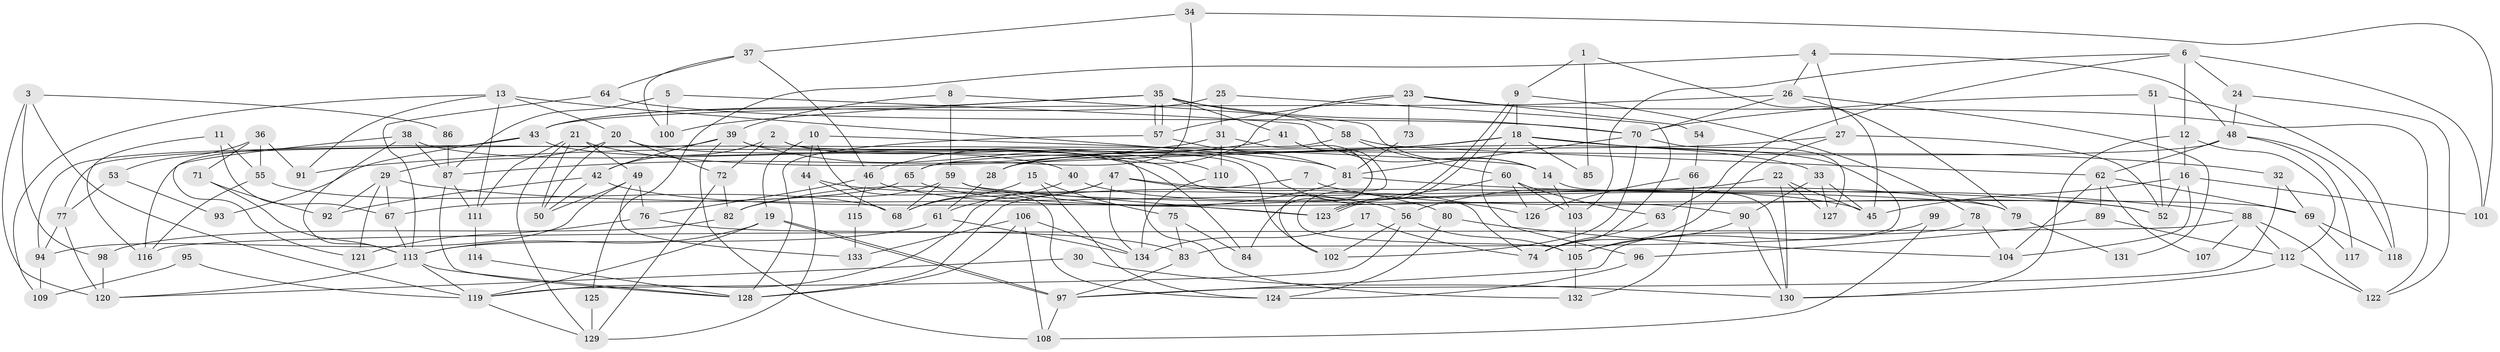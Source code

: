 // Generated by graph-tools (version 1.1) at 2025/15/03/09/25 04:15:20]
// undirected, 134 vertices, 268 edges
graph export_dot {
graph [start="1"]
  node [color=gray90,style=filled];
  1;
  2;
  3;
  4;
  5;
  6;
  7;
  8;
  9;
  10;
  11;
  12;
  13;
  14;
  15;
  16;
  17;
  18;
  19;
  20;
  21;
  22;
  23;
  24;
  25;
  26;
  27;
  28;
  29;
  30;
  31;
  32;
  33;
  34;
  35;
  36;
  37;
  38;
  39;
  40;
  41;
  42;
  43;
  44;
  45;
  46;
  47;
  48;
  49;
  50;
  51;
  52;
  53;
  54;
  55;
  56;
  57;
  58;
  59;
  60;
  61;
  62;
  63;
  64;
  65;
  66;
  67;
  68;
  69;
  70;
  71;
  72;
  73;
  74;
  75;
  76;
  77;
  78;
  79;
  80;
  81;
  82;
  83;
  84;
  85;
  86;
  87;
  88;
  89;
  90;
  91;
  92;
  93;
  94;
  95;
  96;
  97;
  98;
  99;
  100;
  101;
  102;
  103;
  104;
  105;
  106;
  107;
  108;
  109;
  110;
  111;
  112;
  113;
  114;
  115;
  116;
  117;
  118;
  119;
  120;
  121;
  122;
  123;
  124;
  125;
  126;
  127;
  128;
  129;
  130;
  131;
  132;
  133;
  134;
  1 -- 45;
  1 -- 9;
  1 -- 85;
  2 -- 102;
  2 -- 72;
  2 -- 42;
  2 -- 126;
  3 -- 98;
  3 -- 119;
  3 -- 86;
  3 -- 120;
  4 -- 26;
  4 -- 27;
  4 -- 48;
  4 -- 125;
  5 -- 100;
  5 -- 87;
  5 -- 14;
  6 -- 63;
  6 -- 103;
  6 -- 12;
  6 -- 24;
  6 -- 101;
  7 -- 128;
  7 -- 52;
  8 -- 14;
  8 -- 39;
  8 -- 59;
  9 -- 78;
  9 -- 123;
  9 -- 123;
  9 -- 18;
  10 -- 14;
  10 -- 19;
  10 -- 44;
  10 -- 124;
  11 -- 55;
  11 -- 116;
  11 -- 67;
  12 -- 112;
  12 -- 16;
  12 -- 130;
  13 -- 81;
  13 -- 20;
  13 -- 91;
  13 -- 109;
  13 -- 111;
  14 -- 130;
  14 -- 103;
  15 -- 68;
  15 -- 124;
  15 -- 75;
  16 -- 104;
  16 -- 45;
  16 -- 52;
  16 -- 101;
  17 -- 74;
  17 -- 134;
  18 -- 32;
  18 -- 28;
  18 -- 83;
  18 -- 85;
  18 -- 91;
  18 -- 96;
  19 -- 119;
  19 -- 97;
  19 -- 97;
  19 -- 113;
  20 -- 50;
  20 -- 29;
  20 -- 72;
  20 -- 74;
  21 -- 33;
  21 -- 111;
  21 -- 49;
  21 -- 50;
  21 -- 129;
  22 -- 127;
  22 -- 130;
  22 -- 45;
  22 -- 56;
  23 -- 28;
  23 -- 57;
  23 -- 54;
  23 -- 73;
  23 -- 122;
  24 -- 48;
  24 -- 122;
  25 -- 31;
  25 -- 43;
  25 -- 74;
  26 -- 43;
  26 -- 70;
  26 -- 79;
  26 -- 131;
  27 -- 74;
  27 -- 52;
  27 -- 28;
  28 -- 61;
  29 -- 67;
  29 -- 121;
  29 -- 52;
  29 -- 92;
  30 -- 130;
  30 -- 120;
  31 -- 87;
  31 -- 102;
  31 -- 110;
  32 -- 97;
  32 -- 69;
  33 -- 45;
  33 -- 90;
  33 -- 127;
  34 -- 65;
  34 -- 101;
  34 -- 37;
  35 -- 57;
  35 -- 57;
  35 -- 58;
  35 -- 41;
  35 -- 43;
  35 -- 70;
  35 -- 100;
  36 -- 55;
  36 -- 91;
  36 -- 53;
  36 -- 71;
  37 -- 46;
  37 -- 64;
  37 -- 100;
  38 -- 40;
  38 -- 113;
  38 -- 87;
  38 -- 121;
  39 -- 110;
  39 -- 108;
  39 -- 42;
  39 -- 116;
  39 -- 132;
  40 -- 45;
  40 -- 68;
  41 -- 84;
  41 -- 46;
  41 -- 105;
  42 -- 50;
  42 -- 92;
  42 -- 123;
  43 -- 94;
  43 -- 84;
  43 -- 93;
  44 -- 129;
  44 -- 56;
  44 -- 68;
  46 -- 79;
  46 -- 76;
  46 -- 115;
  47 -- 61;
  47 -- 119;
  47 -- 79;
  47 -- 80;
  47 -- 134;
  48 -- 65;
  48 -- 62;
  48 -- 117;
  48 -- 118;
  49 -- 50;
  49 -- 76;
  49 -- 94;
  49 -- 133;
  51 -- 52;
  51 -- 70;
  51 -- 118;
  53 -- 77;
  53 -- 93;
  54 -- 66;
  55 -- 68;
  55 -- 116;
  56 -- 102;
  56 -- 105;
  56 -- 119;
  57 -- 81;
  57 -- 128;
  58 -- 60;
  58 -- 62;
  58 -- 77;
  59 -- 123;
  59 -- 68;
  59 -- 69;
  59 -- 82;
  60 -- 123;
  60 -- 103;
  60 -- 63;
  60 -- 126;
  61 -- 113;
  61 -- 134;
  62 -- 69;
  62 -- 89;
  62 -- 104;
  62 -- 107;
  63 -- 74;
  64 -- 113;
  64 -- 70;
  65 -- 67;
  65 -- 90;
  66 -- 126;
  66 -- 132;
  67 -- 113;
  69 -- 118;
  69 -- 117;
  70 -- 81;
  70 -- 102;
  70 -- 127;
  71 -- 92;
  71 -- 113;
  72 -- 129;
  72 -- 82;
  73 -- 81;
  75 -- 83;
  75 -- 84;
  76 -- 83;
  76 -- 121;
  77 -- 120;
  77 -- 94;
  78 -- 97;
  78 -- 104;
  79 -- 131;
  80 -- 124;
  80 -- 104;
  81 -- 82;
  81 -- 88;
  82 -- 98;
  83 -- 97;
  86 -- 87;
  87 -- 128;
  87 -- 111;
  88 -- 122;
  88 -- 107;
  88 -- 112;
  88 -- 116;
  89 -- 112;
  89 -- 96;
  90 -- 105;
  90 -- 130;
  94 -- 109;
  95 -- 119;
  95 -- 109;
  96 -- 124;
  97 -- 108;
  98 -- 120;
  99 -- 105;
  99 -- 108;
  103 -- 105;
  105 -- 132;
  106 -- 134;
  106 -- 128;
  106 -- 108;
  106 -- 133;
  110 -- 134;
  111 -- 114;
  112 -- 122;
  112 -- 130;
  113 -- 119;
  113 -- 120;
  113 -- 128;
  114 -- 128;
  115 -- 133;
  119 -- 129;
  125 -- 129;
}
